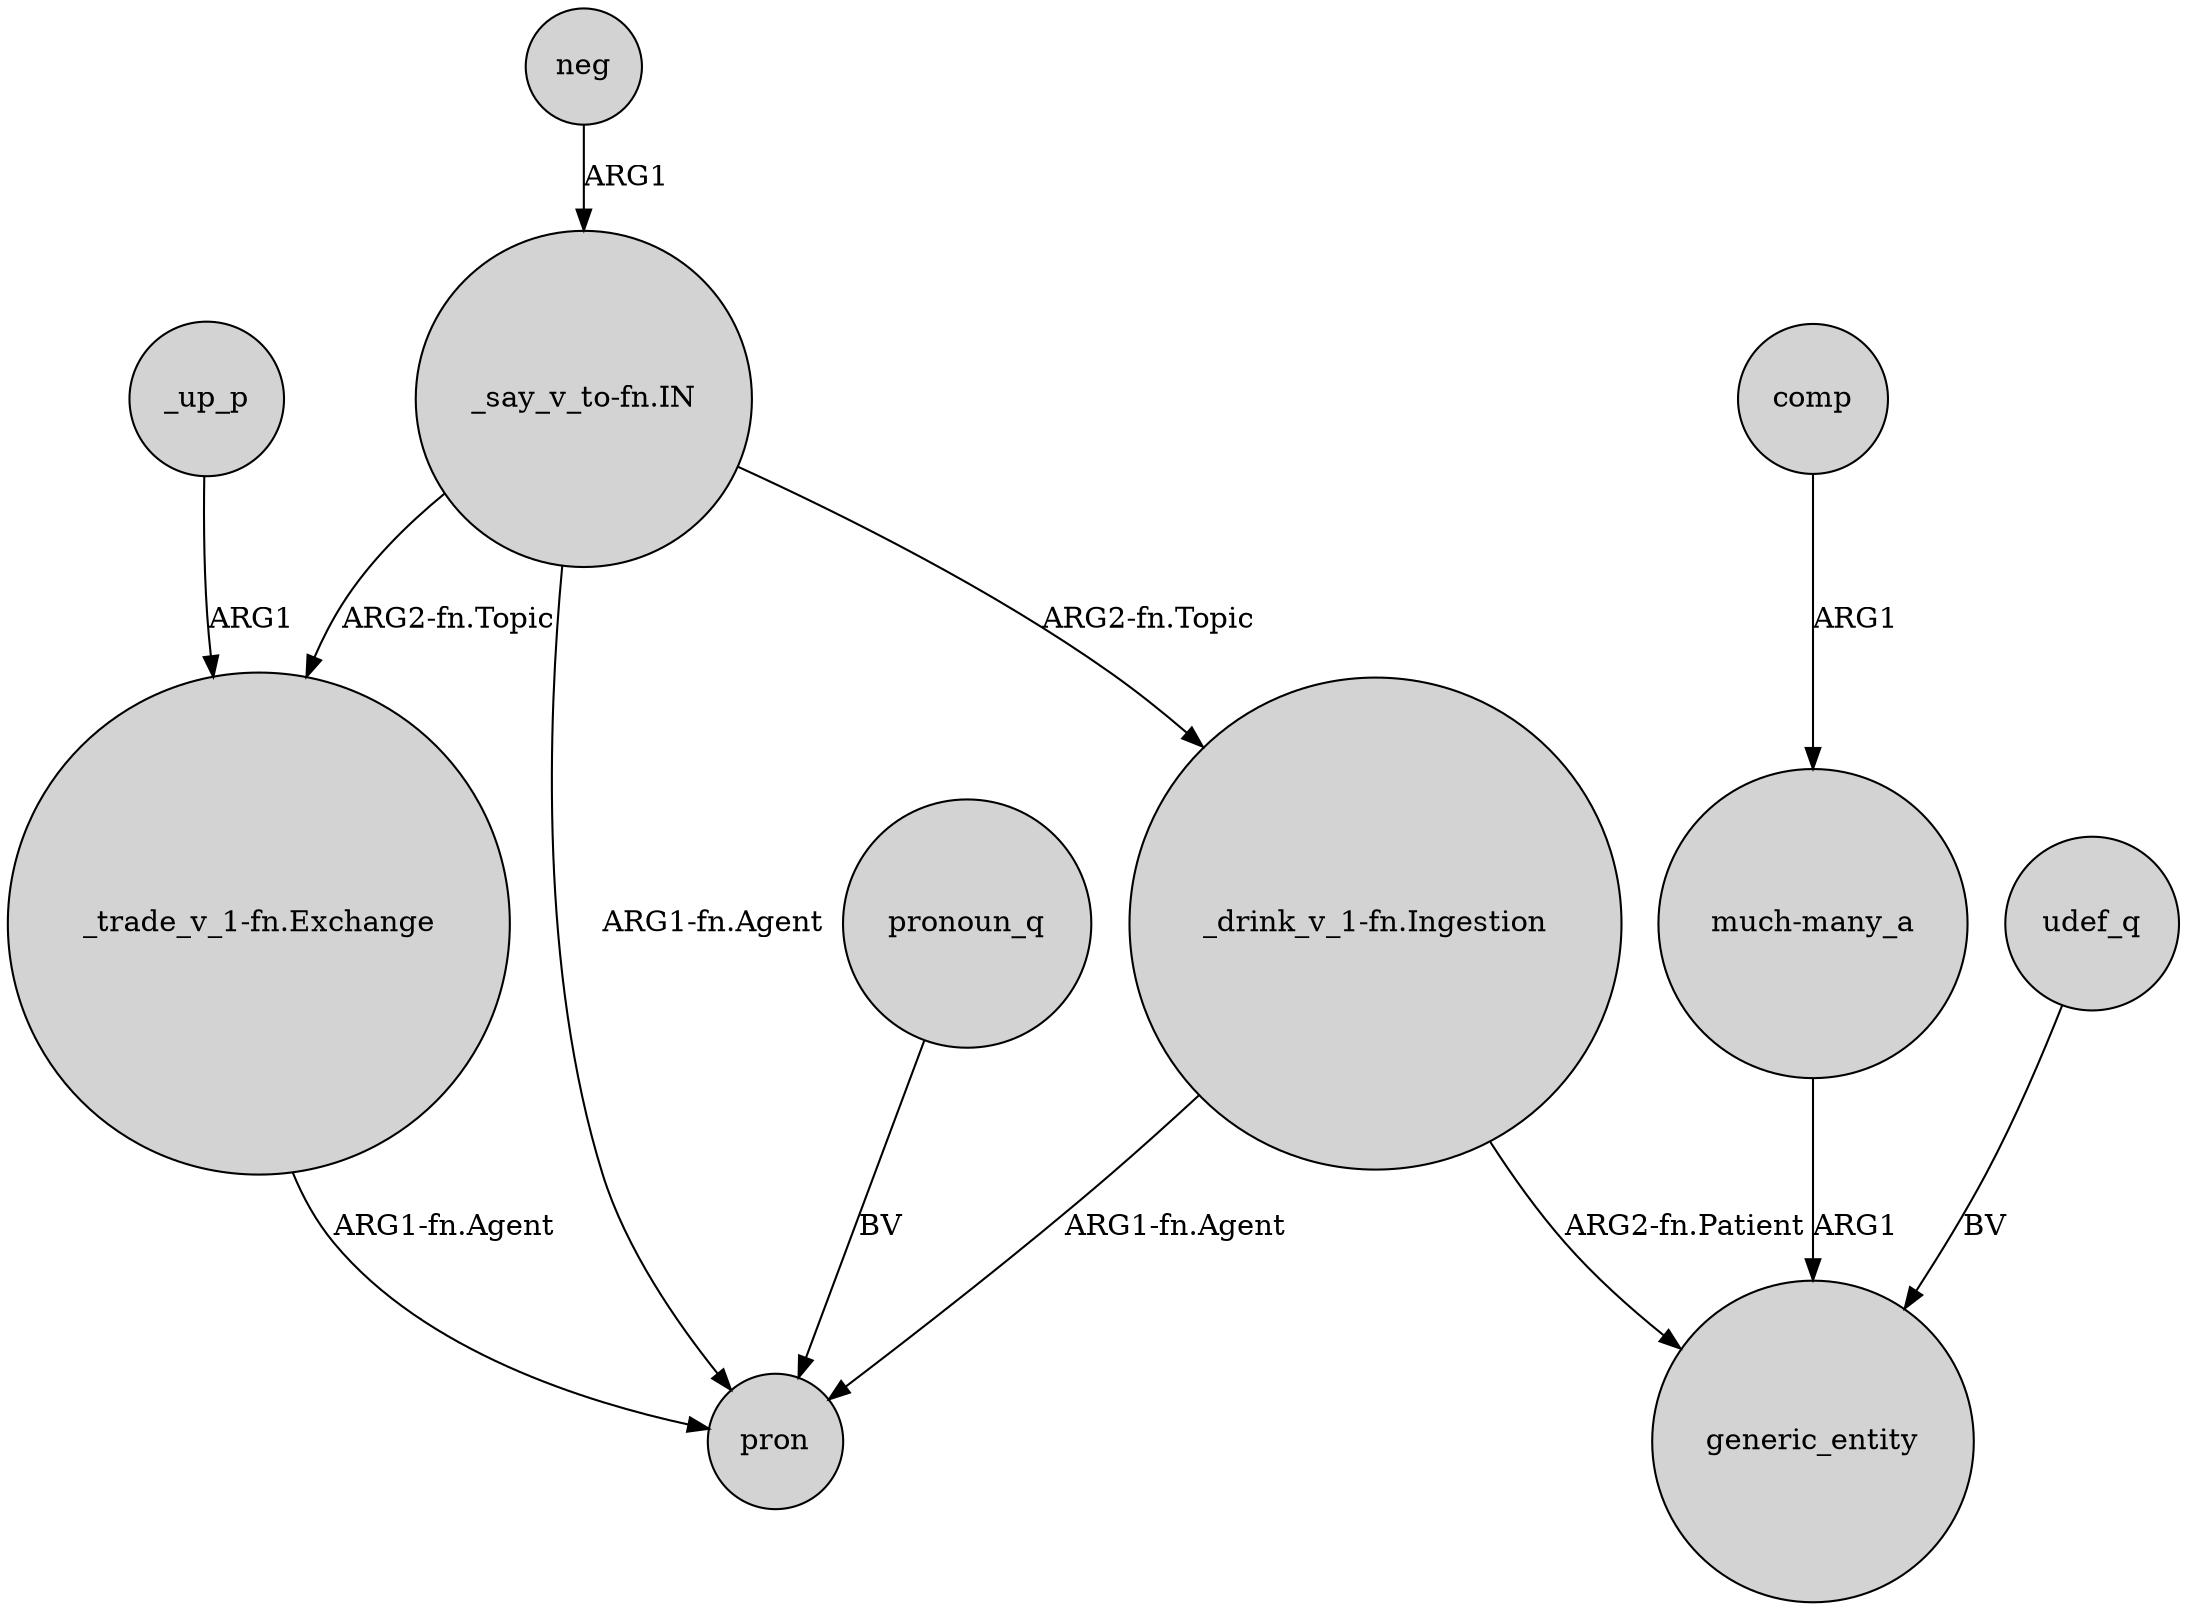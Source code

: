 digraph {
	node [shape=circle style=filled]
	neg -> "_say_v_to-fn.IN" [label=ARG1]
	"_trade_v_1-fn.Exchange" -> pron [label="ARG1-fn.Agent"]
	comp -> "much-many_a" [label=ARG1]
	"_drink_v_1-fn.Ingestion" -> pron [label="ARG1-fn.Agent"]
	"_say_v_to-fn.IN" -> "_drink_v_1-fn.Ingestion" [label="ARG2-fn.Topic"]
	udef_q -> generic_entity [label=BV]
	_up_p -> "_trade_v_1-fn.Exchange" [label=ARG1]
	"_say_v_to-fn.IN" -> "_trade_v_1-fn.Exchange" [label="ARG2-fn.Topic"]
	"much-many_a" -> generic_entity [label=ARG1]
	"_drink_v_1-fn.Ingestion" -> generic_entity [label="ARG2-fn.Patient"]
	"_say_v_to-fn.IN" -> pron [label="ARG1-fn.Agent"]
	pronoun_q -> pron [label=BV]
}

